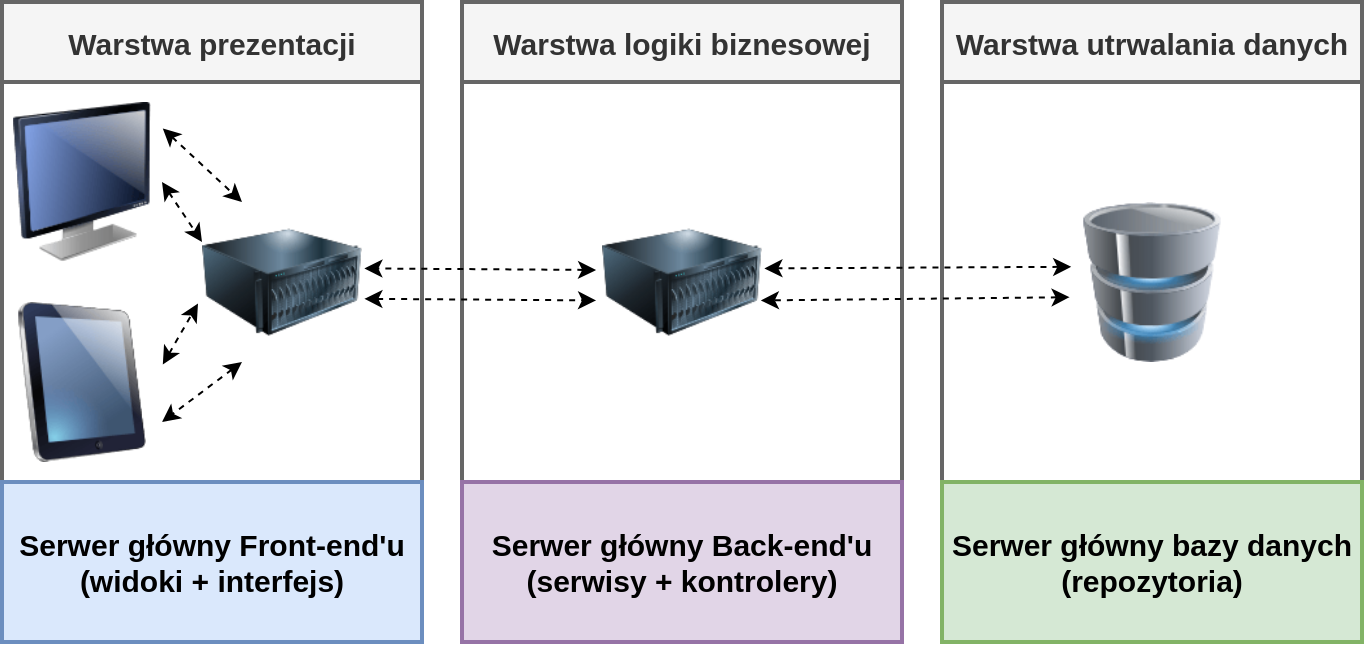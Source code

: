<mxfile version="14.7.6" type="github">
  <diagram id="O4zRkt1bUG9zjVf2ZD48" name="Page-1">
    <mxGraphModel dx="1038" dy="592" grid="1" gridSize="10" guides="1" tooltips="1" connect="1" arrows="1" fold="1" page="1" pageScale="1" pageWidth="850" pageHeight="1100" math="0" shadow="0">
      <root>
        <mxCell id="0" />
        <mxCell id="1" parent="0" />
        <mxCell id="voKerk4mAkdprkkmLQft-1" value="Warstwa prezentacji" style="swimlane;startSize=40;fontSize=15;strokeWidth=2;fillColor=#f5f5f5;strokeColor=#666666;fontColor=#333333;" vertex="1" parent="1">
          <mxGeometry x="40" y="200" width="210" height="320" as="geometry">
            <mxRectangle x="40" y="120" width="130" height="80" as="alternateBounds" />
          </mxGeometry>
        </mxCell>
        <mxCell id="voKerk4mAkdprkkmLQft-6" value="" style="image;html=1;image=img/lib/clip_art/computers/Monitor_128x128.png;fontSize=15;" vertex="1" parent="voKerk4mAkdprkkmLQft-1">
          <mxGeometry y="50" width="80" height="80" as="geometry" />
        </mxCell>
        <mxCell id="voKerk4mAkdprkkmLQft-7" value="" style="image;html=1;image=img/lib/clip_art/computers/Server_128x128.png;fontSize=15;" vertex="1" parent="voKerk4mAkdprkkmLQft-1">
          <mxGeometry x="100" y="100" width="80" height="80" as="geometry" />
        </mxCell>
        <mxCell id="voKerk4mAkdprkkmLQft-16" value="Serwer główny Front-end&#39;u (widoki + interfejs)" style="rounded=0;whiteSpace=wrap;html=1;fontSize=15;fontStyle=1;fillColor=#dae8fc;strokeColor=#6c8ebf;strokeWidth=2;" vertex="1" parent="voKerk4mAkdprkkmLQft-1">
          <mxGeometry y="240" width="210" height="80" as="geometry" />
        </mxCell>
        <mxCell id="voKerk4mAkdprkkmLQft-21" value="" style="endArrow=classic;startArrow=classic;html=1;dashed=1;fontSize=15;exitX=1.005;exitY=0.165;exitDx=0;exitDy=0;entryX=0.25;entryY=0;entryDx=0;entryDy=0;exitPerimeter=0;" edge="1" parent="voKerk4mAkdprkkmLQft-1" source="voKerk4mAkdprkkmLQft-6" target="voKerk4mAkdprkkmLQft-7">
          <mxGeometry width="50" height="50" relative="1" as="geometry">
            <mxPoint x="400" y="210" as="sourcePoint" />
            <mxPoint x="450" y="160" as="targetPoint" />
          </mxGeometry>
        </mxCell>
        <mxCell id="voKerk4mAkdprkkmLQft-22" value="" style="endArrow=classic;startArrow=classic;html=1;dashed=1;fontSize=15;exitX=1;exitY=0.5;exitDx=0;exitDy=0;entryX=0;entryY=0.25;entryDx=0;entryDy=0;" edge="1" parent="voKerk4mAkdprkkmLQft-1" source="voKerk4mAkdprkkmLQft-6" target="voKerk4mAkdprkkmLQft-7">
          <mxGeometry width="50" height="50" relative="1" as="geometry">
            <mxPoint x="400" y="210" as="sourcePoint" />
            <mxPoint x="80" y="180" as="targetPoint" />
          </mxGeometry>
        </mxCell>
        <mxCell id="voKerk4mAkdprkkmLQft-23" value="" style="image;html=1;image=img/lib/clip_art/computers/iPad_128x128.png;fontSize=15;strokeWidth=1;fillColor=#FFFF33;" vertex="1" parent="voKerk4mAkdprkkmLQft-1">
          <mxGeometry y="150" width="80" height="80" as="geometry" />
        </mxCell>
        <mxCell id="voKerk4mAkdprkkmLQft-24" value="" style="endArrow=classic;startArrow=classic;html=1;dashed=1;fontSize=15;entryX=-0.025;entryY=0.635;entryDx=0;entryDy=0;exitX=1.005;exitY=0.39;exitDx=0;exitDy=0;exitPerimeter=0;entryPerimeter=0;" edge="1" parent="voKerk4mAkdprkkmLQft-1" source="voKerk4mAkdprkkmLQft-23" target="voKerk4mAkdprkkmLQft-7">
          <mxGeometry width="50" height="50" relative="1" as="geometry">
            <mxPoint x="400" y="210" as="sourcePoint" />
            <mxPoint x="450" y="160" as="targetPoint" />
          </mxGeometry>
        </mxCell>
        <mxCell id="voKerk4mAkdprkkmLQft-25" value="" style="endArrow=classic;startArrow=classic;html=1;dashed=1;fontSize=15;entryX=1;entryY=0.75;entryDx=0;entryDy=0;exitX=0.25;exitY=1;exitDx=0;exitDy=0;" edge="1" parent="voKerk4mAkdprkkmLQft-1" source="voKerk4mAkdprkkmLQft-7" target="voKerk4mAkdprkkmLQft-23">
          <mxGeometry width="50" height="50" relative="1" as="geometry">
            <mxPoint x="400" y="210" as="sourcePoint" />
            <mxPoint x="450" y="160" as="targetPoint" />
          </mxGeometry>
        </mxCell>
        <mxCell id="voKerk4mAkdprkkmLQft-2" value="Warstwa logiki biznesowej" style="swimlane;startSize=40;fontSize=15;fillColor=#f5f5f5;strokeColor=#666666;fontColor=#333333;strokeWidth=2;" vertex="1" parent="1">
          <mxGeometry x="270" y="200" width="220" height="320" as="geometry">
            <mxRectangle x="40" y="120" width="130" height="80" as="alternateBounds" />
          </mxGeometry>
        </mxCell>
        <mxCell id="voKerk4mAkdprkkmLQft-8" value="" style="image;html=1;image=img/lib/clip_art/computers/Server_128x128.png;fontSize=15;" vertex="1" parent="voKerk4mAkdprkkmLQft-2">
          <mxGeometry x="70" y="100" width="80" height="80" as="geometry" />
        </mxCell>
        <mxCell id="voKerk4mAkdprkkmLQft-15" value="Serwer główny Back-end&#39;u (serwisy + kontrolery)" style="rounded=0;whiteSpace=wrap;html=1;fontSize=15;fontStyle=1;fillColor=#e1d5e7;strokeColor=#9673a6;strokeWidth=2;" vertex="1" parent="voKerk4mAkdprkkmLQft-2">
          <mxGeometry y="240" width="220" height="80" as="geometry" />
        </mxCell>
        <mxCell id="voKerk4mAkdprkkmLQft-3" value="Warstwa utrwalania danych" style="swimlane;startSize=40;fontSize=15;fillColor=#f5f5f5;strokeColor=#666666;fontColor=#333333;strokeWidth=2;" vertex="1" parent="1">
          <mxGeometry x="510" y="200" width="210" height="320" as="geometry">
            <mxRectangle x="40" y="120" width="130" height="80" as="alternateBounds" />
          </mxGeometry>
        </mxCell>
        <mxCell id="voKerk4mAkdprkkmLQft-9" value="" style="image;html=1;image=img/lib/clip_art/computers/Database_128x128.png;fontSize=15;" vertex="1" parent="voKerk4mAkdprkkmLQft-3">
          <mxGeometry x="65" y="100" width="80" height="80" as="geometry" />
        </mxCell>
        <mxCell id="voKerk4mAkdprkkmLQft-14" value="Serwer główny bazy danych (repozytoria)" style="rounded=0;whiteSpace=wrap;html=1;fontSize=15;fontStyle=1;fillColor=#d5e8d4;strokeColor=#82b366;strokeWidth=2;" vertex="1" parent="voKerk4mAkdprkkmLQft-3">
          <mxGeometry y="240" width="210" height="80" as="geometry" />
        </mxCell>
        <mxCell id="voKerk4mAkdprkkmLQft-17" value="" style="endArrow=classic;startArrow=classic;html=1;fontSize=15;dashed=1;entryX=1.015;entryY=0.415;entryDx=0;entryDy=0;entryPerimeter=0;exitX=-0.005;exitY=0.405;exitDx=0;exitDy=0;exitPerimeter=0;" edge="1" parent="1" source="voKerk4mAkdprkkmLQft-9" target="voKerk4mAkdprkkmLQft-8">
          <mxGeometry width="50" height="50" relative="1" as="geometry">
            <mxPoint x="659" y="312" as="sourcePoint" />
            <mxPoint x="460" y="309" as="targetPoint" />
          </mxGeometry>
        </mxCell>
        <mxCell id="voKerk4mAkdprkkmLQft-18" value="" style="endArrow=classic;startArrow=classic;html=1;fontSize=15;entryX=0.993;entryY=0.615;entryDx=0;entryDy=0;dashed=1;entryPerimeter=0;exitX=-0.015;exitY=0.595;exitDx=0;exitDy=0;exitPerimeter=0;" edge="1" parent="1" source="voKerk4mAkdprkkmLQft-9" target="voKerk4mAkdprkkmLQft-8">
          <mxGeometry width="50" height="50" relative="1" as="geometry">
            <mxPoint x="659" y="329" as="sourcePoint" />
            <mxPoint x="475" y="350" as="targetPoint" />
          </mxGeometry>
        </mxCell>
        <mxCell id="voKerk4mAkdprkkmLQft-19" value="" style="endArrow=classic;startArrow=classic;html=1;dashed=1;fontSize=15;entryX=1.015;entryY=0.415;entryDx=0;entryDy=0;entryPerimeter=0;exitX=-0.037;exitY=0.425;exitDx=0;exitDy=0;exitPerimeter=0;" edge="1" parent="1" source="voKerk4mAkdprkkmLQft-8" target="voKerk4mAkdprkkmLQft-7">
          <mxGeometry width="50" height="50" relative="1" as="geometry">
            <mxPoint x="440" y="430" as="sourcePoint" />
            <mxPoint x="490" y="380" as="targetPoint" />
          </mxGeometry>
        </mxCell>
        <mxCell id="voKerk4mAkdprkkmLQft-20" value="" style="endArrow=classic;startArrow=classic;html=1;dashed=1;fontSize=15;exitX=1.015;exitY=0.605;exitDx=0;exitDy=0;entryX=-0.037;entryY=0.615;entryDx=0;entryDy=0;entryPerimeter=0;exitPerimeter=0;" edge="1" parent="1" source="voKerk4mAkdprkkmLQft-7" target="voKerk4mAkdprkkmLQft-8">
          <mxGeometry width="50" height="50" relative="1" as="geometry">
            <mxPoint x="440" y="430" as="sourcePoint" />
            <mxPoint x="490" y="380" as="targetPoint" />
          </mxGeometry>
        </mxCell>
      </root>
    </mxGraphModel>
  </diagram>
</mxfile>
